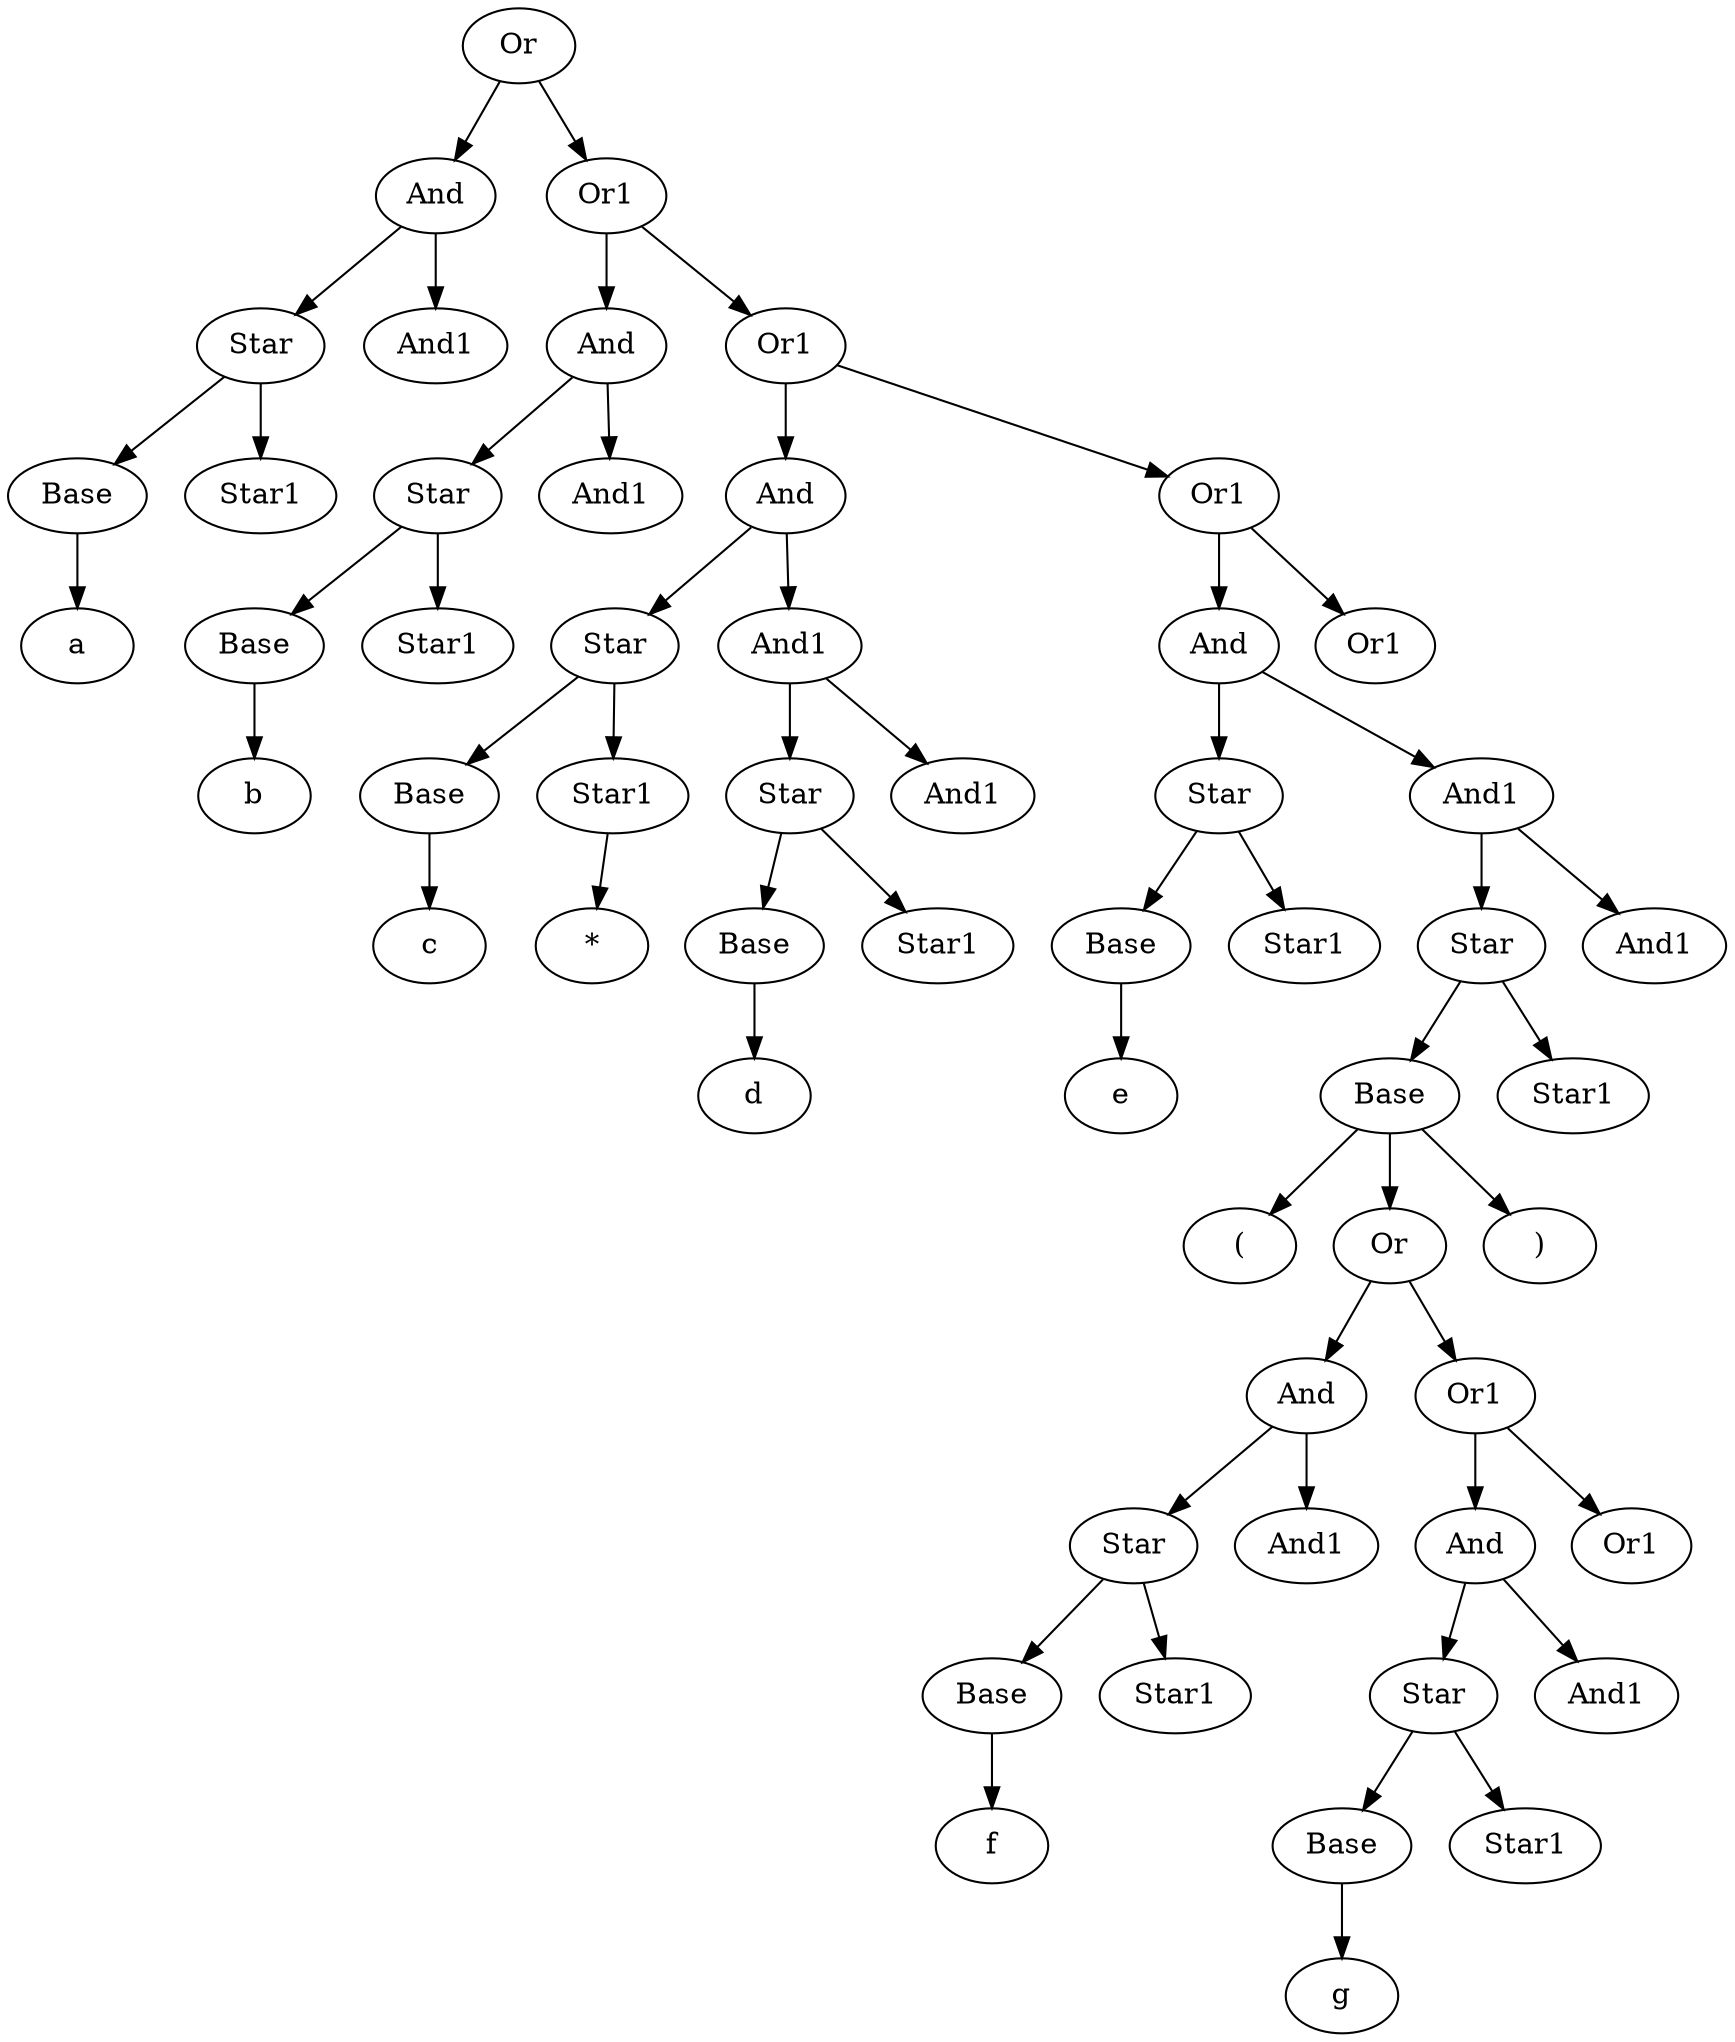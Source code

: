 digraph G {
0 [label="Or"];
1 [label="And"];
2 [label="Star"];
3 [label="Base"];
4 [label="a"];
6 [label="Star1"];
8 [label="And1"];
10 [label="Or1"];
11 [label="And"];
12 [label="Star"];
13 [label="Base"];
14 [label="b"];
16 [label="Star1"];
18 [label="And1"];
20 [label="Or1"];
21 [label="And"];
22 [label="Star"];
23 [label="Base"];
24 [label="c"];
26 [label="Star1"];
27 [label="*"];
29 [label="And1"];
30 [label="Star"];
31 [label="Base"];
32 [label="d"];
34 [label="Star1"];
36 [label="And1"];
38 [label="Or1"];
39 [label="And"];
40 [label="Star"];
41 [label="Base"];
42 [label="e"];
44 [label="Star1"];
46 [label="And1"];
47 [label="Star"];
48 [label="Base"];
49 [label="("];
51 [label="Or"];
52 [label="And"];
53 [label="Star"];
54 [label="Base"];
55 [label="f"];
57 [label="Star1"];
59 [label="And1"];
61 [label="Or1"];
62 [label="And"];
63 [label="Star"];
64 [label="Base"];
65 [label="g"];
67 [label="Star1"];
69 [label="And1"];
71 [label="Or1"];
74 [label=")"];
76 [label="Star1"];
78 [label="And1"];
80 [label="Or1"];
0 -> 1;
0 -> 10;
1 -> 2;
1 -> 8;
2 -> 3;
2 -> 6;
3 -> 4;
10 -> 20;
10 -> 11;
11 -> 18;
11 -> 12;
12 -> 16;
12 -> 13;
13 -> 14;
20 -> 21;
20 -> 38;
21 -> 22;
21 -> 29;
22 -> 23;
22 -> 26;
23 -> 24;
26 -> 27;
29 -> 36;
29 -> 30;
30 -> 34;
30 -> 31;
31 -> 32;
38 -> 80;
38 -> 39;
39 -> 40;
39 -> 46;
40 -> 41;
40 -> 44;
41 -> 42;
46 -> 78;
46 -> 47;
47 -> 48;
47 -> 76;
48 -> 49;
48 -> 51;
48 -> 74;
51 -> 52;
51 -> 61;
52 -> 53;
52 -> 59;
53 -> 54;
53 -> 57;
54 -> 55;
61 -> 71;
61 -> 62;
62 -> 69;
62 -> 63;
63 -> 64;
63 -> 67;
64 -> 65;
}
